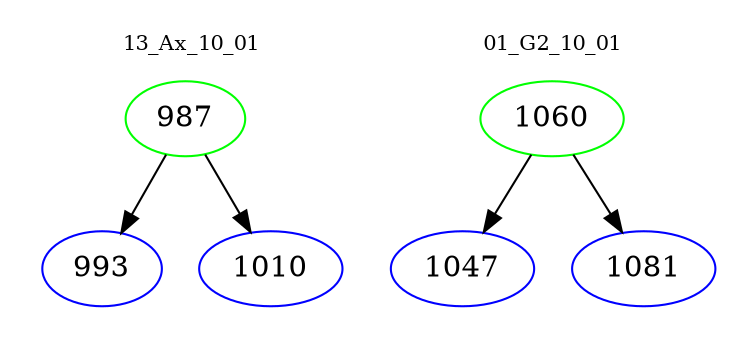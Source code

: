 digraph{
subgraph cluster_0 {
color = white
label = "13_Ax_10_01";
fontsize=10;
T0_987 [label="987", color="green"]
T0_987 -> T0_993 [color="black"]
T0_993 [label="993", color="blue"]
T0_987 -> T0_1010 [color="black"]
T0_1010 [label="1010", color="blue"]
}
subgraph cluster_1 {
color = white
label = "01_G2_10_01";
fontsize=10;
T1_1060 [label="1060", color="green"]
T1_1060 -> T1_1047 [color="black"]
T1_1047 [label="1047", color="blue"]
T1_1060 -> T1_1081 [color="black"]
T1_1081 [label="1081", color="blue"]
}
}
